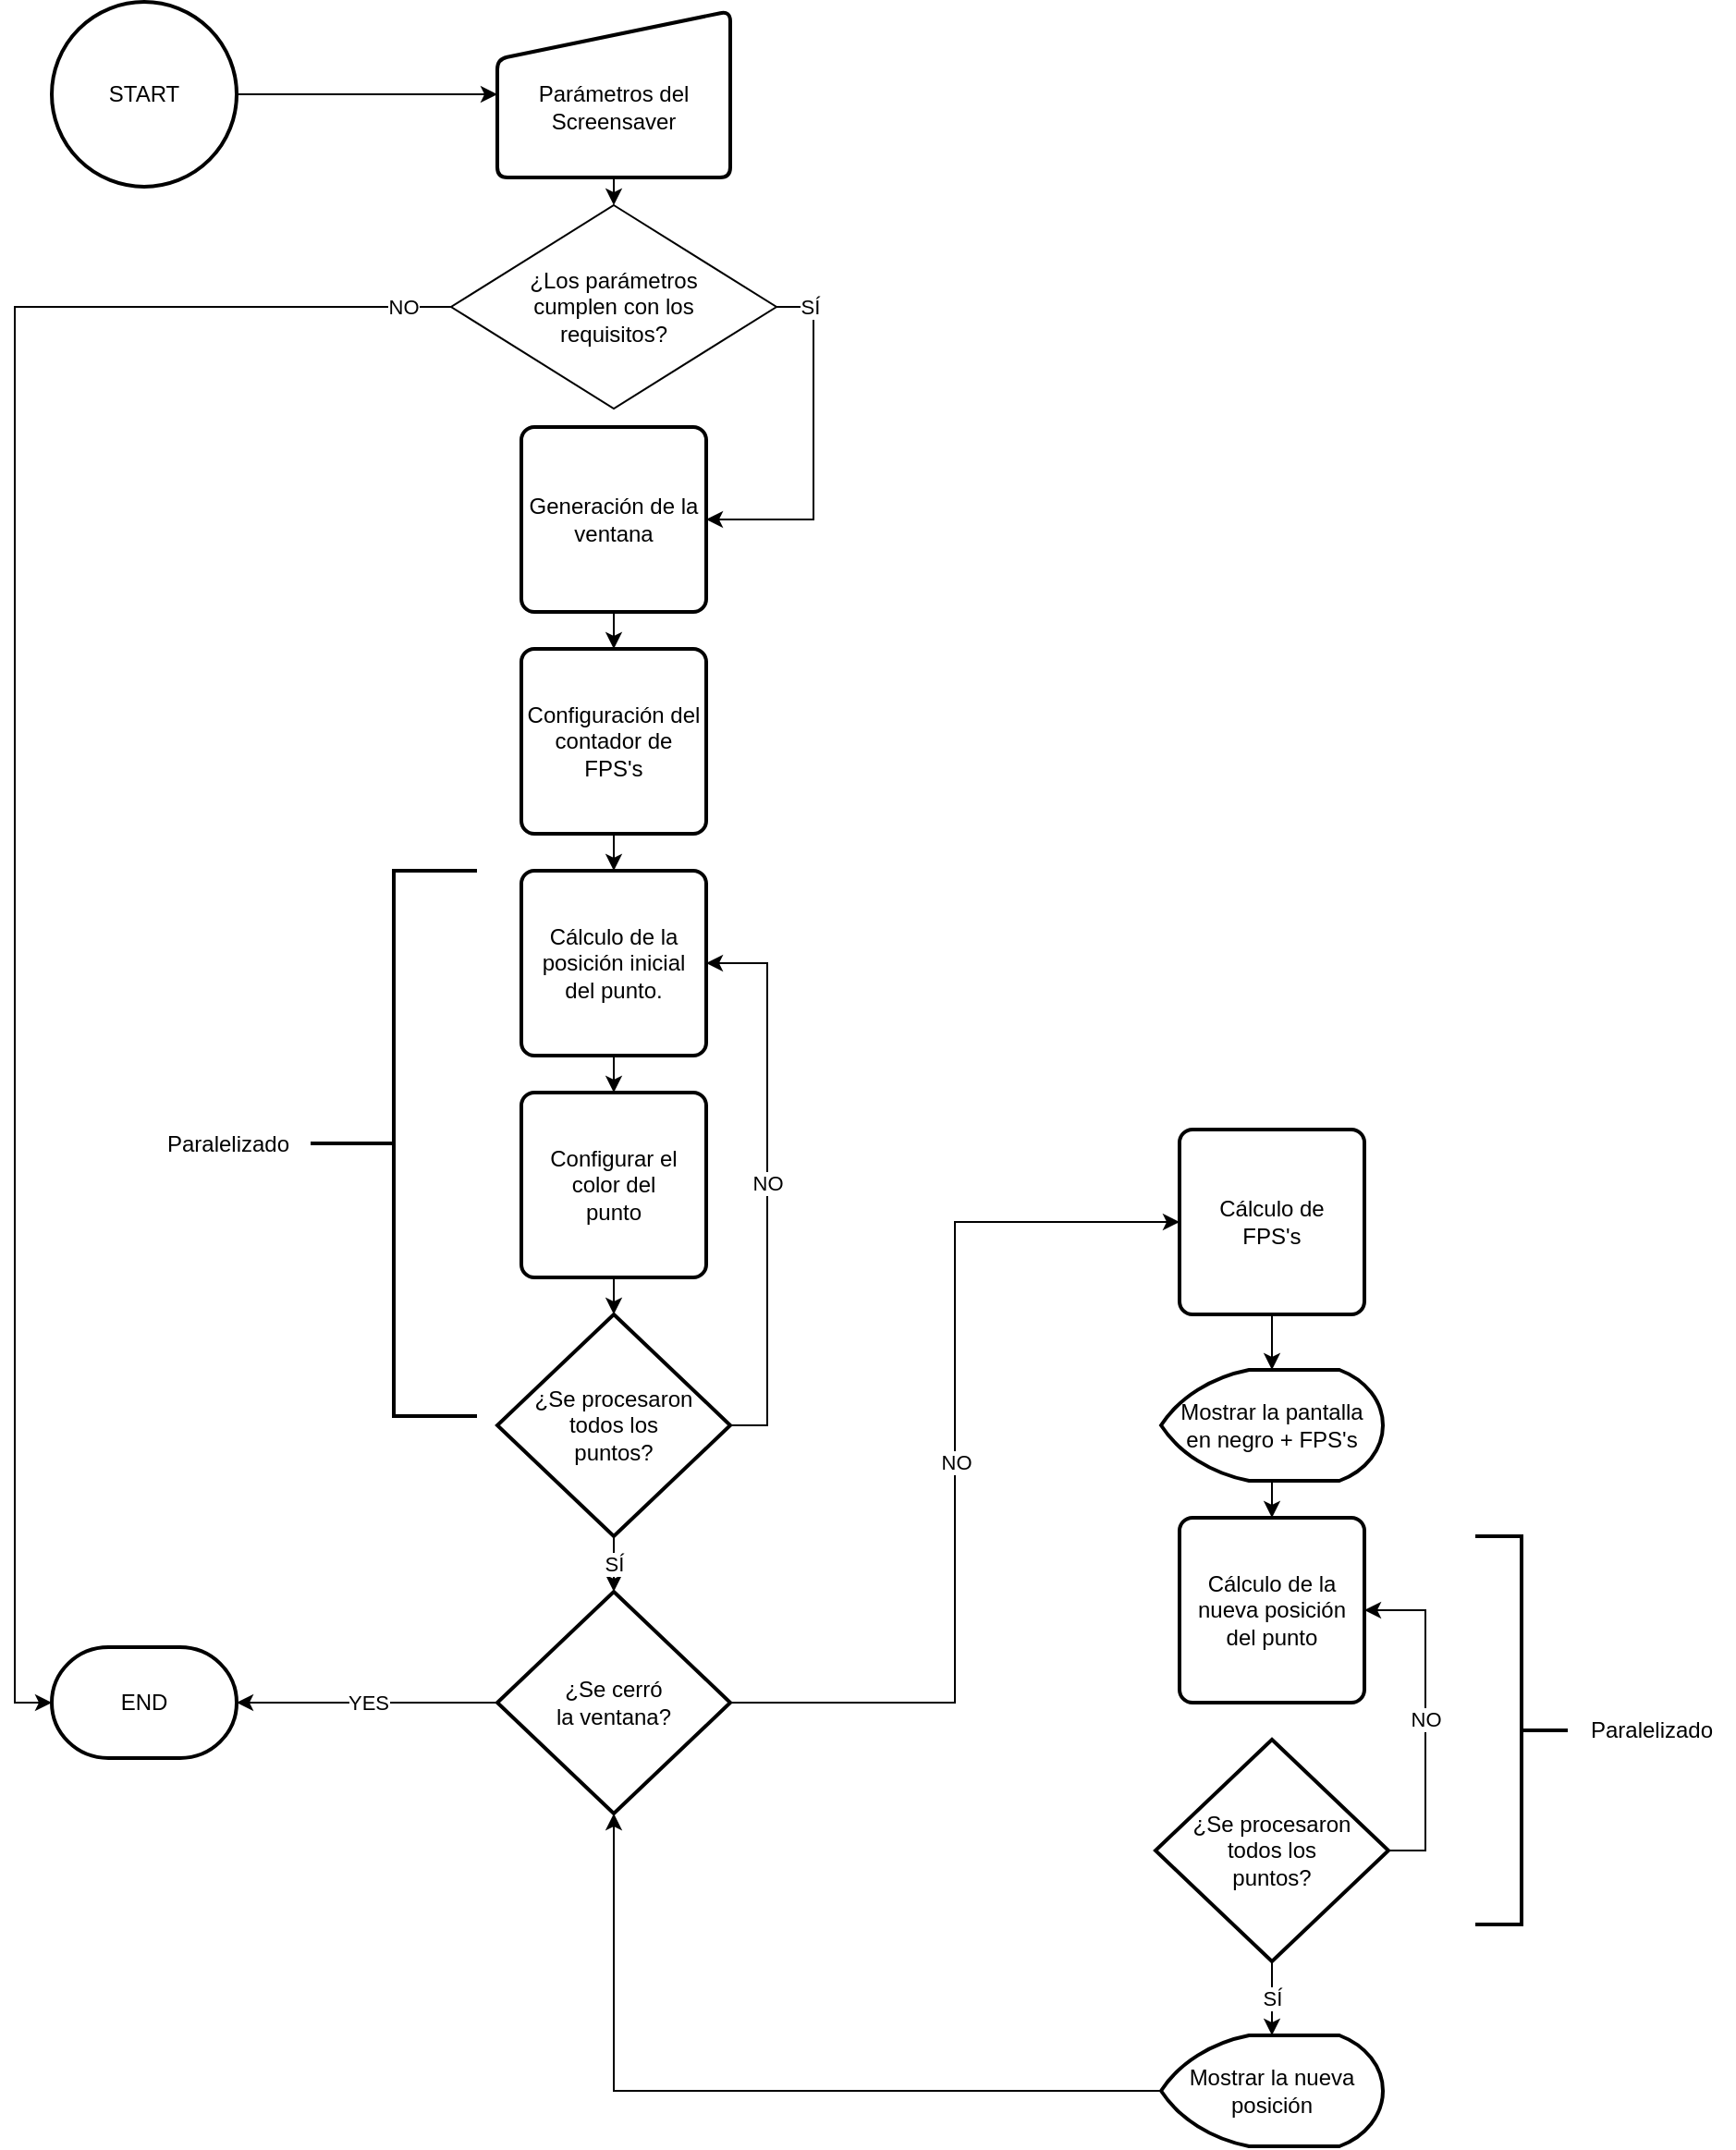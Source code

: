 <mxfile version="24.7.10">
  <diagram name="Página-1" id="CAY9cGmKcOnxc8L-JF2B">
    <mxGraphModel dx="835" dy="1628" grid="1" gridSize="10" guides="1" tooltips="1" connect="1" arrows="1" fold="1" page="1" pageScale="1" pageWidth="827" pageHeight="1169" math="0" shadow="0">
      <root>
        <mxCell id="0" />
        <mxCell id="1" parent="0" />
        <mxCell id="NyGYq-0gwdOVIpwcy1Ly-1" style="edgeStyle=orthogonalEdgeStyle;rounded=0;orthogonalLoop=1;jettySize=auto;html=1;exitX=1;exitY=0.5;exitDx=0;exitDy=0;exitPerimeter=0;entryX=0;entryY=0.5;entryDx=0;entryDy=0;" edge="1" parent="1" source="B5eHFgsUuDrGUnXM7KJn-1" target="B5eHFgsUuDrGUnXM7KJn-2">
          <mxGeometry relative="1" as="geometry" />
        </mxCell>
        <mxCell id="B5eHFgsUuDrGUnXM7KJn-1" value="START" style="strokeWidth=2;html=1;shape=mxgraph.flowchart.start_2;whiteSpace=wrap;" parent="1" vertex="1">
          <mxGeometry x="110" width="100" height="100" as="geometry" />
        </mxCell>
        <mxCell id="NyGYq-0gwdOVIpwcy1Ly-3" style="edgeStyle=orthogonalEdgeStyle;rounded=0;orthogonalLoop=1;jettySize=auto;html=1;exitX=0.5;exitY=1;exitDx=0;exitDy=0;entryX=0.5;entryY=0;entryDx=0;entryDy=0;" edge="1" parent="1" source="B5eHFgsUuDrGUnXM7KJn-2" target="NyGYq-0gwdOVIpwcy1Ly-2">
          <mxGeometry relative="1" as="geometry" />
        </mxCell>
        <mxCell id="B5eHFgsUuDrGUnXM7KJn-2" value="&lt;div&gt;&lt;br&gt;&lt;/div&gt;Parámetros del Screensaver" style="html=1;strokeWidth=2;shape=manualInput;whiteSpace=wrap;rounded=1;size=26;arcSize=11;" parent="1" vertex="1">
          <mxGeometry x="351" y="5" width="126" height="90" as="geometry" />
        </mxCell>
        <mxCell id="B5eHFgsUuDrGUnXM7KJn-10" style="edgeStyle=orthogonalEdgeStyle;rounded=0;orthogonalLoop=1;jettySize=auto;html=1;exitX=0.5;exitY=1;exitDx=0;exitDy=0;entryX=0.5;entryY=0;entryDx=0;entryDy=0;" parent="1" source="B5eHFgsUuDrGUnXM7KJn-3" target="B5eHFgsUuDrGUnXM7KJn-9" edge="1">
          <mxGeometry relative="1" as="geometry" />
        </mxCell>
        <mxCell id="B5eHFgsUuDrGUnXM7KJn-3" value="Generación de la ventana" style="rounded=1;whiteSpace=wrap;html=1;absoluteArcSize=1;arcSize=14;strokeWidth=2;" parent="1" vertex="1">
          <mxGeometry x="364" y="230" width="100" height="100" as="geometry" />
        </mxCell>
        <mxCell id="B5eHFgsUuDrGUnXM7KJn-16" style="edgeStyle=orthogonalEdgeStyle;rounded=0;orthogonalLoop=1;jettySize=auto;html=1;exitX=0.5;exitY=1;exitDx=0;exitDy=0;entryX=0.5;entryY=0;entryDx=0;entryDy=0;" parent="1" source="B5eHFgsUuDrGUnXM7KJn-9" target="B5eHFgsUuDrGUnXM7KJn-12" edge="1">
          <mxGeometry relative="1" as="geometry" />
        </mxCell>
        <mxCell id="B5eHFgsUuDrGUnXM7KJn-9" value="Configuración del contador de FPS&#39;s" style="rounded=1;whiteSpace=wrap;html=1;absoluteArcSize=1;arcSize=14;strokeWidth=2;" parent="1" vertex="1">
          <mxGeometry x="364" y="350" width="100" height="100" as="geometry" />
        </mxCell>
        <mxCell id="B5eHFgsUuDrGUnXM7KJn-17" style="edgeStyle=orthogonalEdgeStyle;rounded=0;orthogonalLoop=1;jettySize=auto;html=1;exitX=0.5;exitY=1;exitDx=0;exitDy=0;entryX=0.5;entryY=0;entryDx=0;entryDy=0;" parent="1" source="B5eHFgsUuDrGUnXM7KJn-12" target="B5eHFgsUuDrGUnXM7KJn-14" edge="1">
          <mxGeometry relative="1" as="geometry" />
        </mxCell>
        <mxCell id="B5eHFgsUuDrGUnXM7KJn-12" value="Cálculo de la posición inicial&lt;div&gt;del punto.&lt;/div&gt;" style="rounded=1;whiteSpace=wrap;html=1;absoluteArcSize=1;arcSize=14;strokeWidth=2;" parent="1" vertex="1">
          <mxGeometry x="364" y="470" width="100" height="100" as="geometry" />
        </mxCell>
        <mxCell id="B5eHFgsUuDrGUnXM7KJn-14" value="Configurar el&lt;div&gt;color del&lt;/div&gt;&lt;div&gt;punto&lt;/div&gt;" style="rounded=1;whiteSpace=wrap;html=1;absoluteArcSize=1;arcSize=14;strokeWidth=2;" parent="1" vertex="1">
          <mxGeometry x="364" y="590" width="100" height="100" as="geometry" />
        </mxCell>
        <mxCell id="B5eHFgsUuDrGUnXM7KJn-19" value="NO" style="edgeStyle=orthogonalEdgeStyle;rounded=0;orthogonalLoop=1;jettySize=auto;html=1;exitX=1;exitY=0.5;exitDx=0;exitDy=0;exitPerimeter=0;entryX=1;entryY=0.5;entryDx=0;entryDy=0;" parent="1" source="B5eHFgsUuDrGUnXM7KJn-15" target="B5eHFgsUuDrGUnXM7KJn-12" edge="1">
          <mxGeometry relative="1" as="geometry" />
        </mxCell>
        <mxCell id="B5eHFgsUuDrGUnXM7KJn-15" value="¿Se procesaron&lt;div&gt;todos los&lt;div&gt;puntos?&lt;/div&gt;&lt;/div&gt;" style="strokeWidth=2;html=1;shape=mxgraph.flowchart.decision;whiteSpace=wrap;" parent="1" vertex="1">
          <mxGeometry x="351" y="710" width="126" height="120" as="geometry" />
        </mxCell>
        <mxCell id="B5eHFgsUuDrGUnXM7KJn-18" style="edgeStyle=orthogonalEdgeStyle;rounded=0;orthogonalLoop=1;jettySize=auto;html=1;exitX=0.5;exitY=1;exitDx=0;exitDy=0;entryX=0.5;entryY=0;entryDx=0;entryDy=0;entryPerimeter=0;" parent="1" source="B5eHFgsUuDrGUnXM7KJn-14" target="B5eHFgsUuDrGUnXM7KJn-15" edge="1">
          <mxGeometry relative="1" as="geometry" />
        </mxCell>
        <mxCell id="B5eHFgsUuDrGUnXM7KJn-25" value="NO" style="edgeStyle=orthogonalEdgeStyle;rounded=0;orthogonalLoop=1;jettySize=auto;html=1;exitX=1;exitY=0.5;exitDx=0;exitDy=0;exitPerimeter=0;entryX=0;entryY=0.5;entryDx=0;entryDy=0;" parent="1" source="B5eHFgsUuDrGUnXM7KJn-21" target="B5eHFgsUuDrGUnXM7KJn-23" edge="1">
          <mxGeometry relative="1" as="geometry" />
        </mxCell>
        <mxCell id="B5eHFgsUuDrGUnXM7KJn-21" value="¿Se cerró&lt;div&gt;la ventana?&lt;/div&gt;" style="strokeWidth=2;html=1;shape=mxgraph.flowchart.decision;whiteSpace=wrap;" parent="1" vertex="1">
          <mxGeometry x="351" y="860" width="126" height="120" as="geometry" />
        </mxCell>
        <mxCell id="B5eHFgsUuDrGUnXM7KJn-22" value="SÍ" style="edgeStyle=orthogonalEdgeStyle;rounded=0;orthogonalLoop=1;jettySize=auto;html=1;exitX=0.5;exitY=1;exitDx=0;exitDy=0;exitPerimeter=0;entryX=0.5;entryY=0;entryDx=0;entryDy=0;entryPerimeter=0;" parent="1" source="B5eHFgsUuDrGUnXM7KJn-15" target="B5eHFgsUuDrGUnXM7KJn-21" edge="1">
          <mxGeometry relative="1" as="geometry" />
        </mxCell>
        <mxCell id="B5eHFgsUuDrGUnXM7KJn-23" value="Cálculo de&lt;div&gt;FPS&#39;s&lt;/div&gt;" style="rounded=1;whiteSpace=wrap;html=1;absoluteArcSize=1;arcSize=14;strokeWidth=2;" parent="1" vertex="1">
          <mxGeometry x="720" y="610" width="100" height="100" as="geometry" />
        </mxCell>
        <mxCell id="B5eHFgsUuDrGUnXM7KJn-26" value="END" style="strokeWidth=2;html=1;shape=mxgraph.flowchart.terminator;whiteSpace=wrap;" parent="1" vertex="1">
          <mxGeometry x="110" y="890" width="100" height="60" as="geometry" />
        </mxCell>
        <mxCell id="B5eHFgsUuDrGUnXM7KJn-27" value="YES" style="edgeStyle=orthogonalEdgeStyle;rounded=0;orthogonalLoop=1;jettySize=auto;html=1;exitX=0;exitY=0.5;exitDx=0;exitDy=0;exitPerimeter=0;entryX=1;entryY=0.5;entryDx=0;entryDy=0;entryPerimeter=0;" parent="1" source="B5eHFgsUuDrGUnXM7KJn-21" target="B5eHFgsUuDrGUnXM7KJn-26" edge="1">
          <mxGeometry relative="1" as="geometry" />
        </mxCell>
        <mxCell id="B5eHFgsUuDrGUnXM7KJn-31" style="edgeStyle=orthogonalEdgeStyle;rounded=0;orthogonalLoop=1;jettySize=auto;html=1;exitX=0.5;exitY=1;exitDx=0;exitDy=0;exitPerimeter=0;entryX=0.5;entryY=0;entryDx=0;entryDy=0;" parent="1" source="B5eHFgsUuDrGUnXM7KJn-28" target="B5eHFgsUuDrGUnXM7KJn-30" edge="1">
          <mxGeometry relative="1" as="geometry" />
        </mxCell>
        <mxCell id="B5eHFgsUuDrGUnXM7KJn-28" value="Mostrar la pantalla en&amp;nbsp;&lt;span style=&quot;background-color: initial;&quot;&gt;negro + FPS&#39;s&lt;/span&gt;" style="strokeWidth=2;html=1;shape=mxgraph.flowchart.display;whiteSpace=wrap;" parent="1" vertex="1">
          <mxGeometry x="710" y="740" width="120" height="60" as="geometry" />
        </mxCell>
        <mxCell id="B5eHFgsUuDrGUnXM7KJn-29" style="edgeStyle=orthogonalEdgeStyle;rounded=0;orthogonalLoop=1;jettySize=auto;html=1;exitX=0.5;exitY=1;exitDx=0;exitDy=0;entryX=0.5;entryY=0;entryDx=0;entryDy=0;entryPerimeter=0;" parent="1" source="B5eHFgsUuDrGUnXM7KJn-23" target="B5eHFgsUuDrGUnXM7KJn-28" edge="1">
          <mxGeometry relative="1" as="geometry" />
        </mxCell>
        <mxCell id="B5eHFgsUuDrGUnXM7KJn-30" value="Cálculo de la&lt;div&gt;nueva posición&lt;/div&gt;&lt;div&gt;del punto&lt;/div&gt;" style="rounded=1;whiteSpace=wrap;html=1;absoluteArcSize=1;arcSize=14;strokeWidth=2;" parent="1" vertex="1">
          <mxGeometry x="720" y="820" width="100" height="100" as="geometry" />
        </mxCell>
        <mxCell id="B5eHFgsUuDrGUnXM7KJn-35" value="NO" style="edgeStyle=orthogonalEdgeStyle;rounded=0;orthogonalLoop=1;jettySize=auto;html=1;exitX=1;exitY=0.5;exitDx=0;exitDy=0;exitPerimeter=0;entryX=1;entryY=0.5;entryDx=0;entryDy=0;" parent="1" source="B5eHFgsUuDrGUnXM7KJn-34" target="B5eHFgsUuDrGUnXM7KJn-30" edge="1">
          <mxGeometry relative="1" as="geometry" />
        </mxCell>
        <mxCell id="B5eHFgsUuDrGUnXM7KJn-34" value="¿Se procesaron&lt;div&gt;todos los&lt;div&gt;puntos?&lt;/div&gt;&lt;/div&gt;" style="strokeWidth=2;html=1;shape=mxgraph.flowchart.decision;whiteSpace=wrap;" parent="1" vertex="1">
          <mxGeometry x="707" y="940" width="126" height="120" as="geometry" />
        </mxCell>
        <mxCell id="B5eHFgsUuDrGUnXM7KJn-38" value="Mostrar la nueva&lt;div&gt;posición&lt;/div&gt;" style="strokeWidth=2;html=1;shape=mxgraph.flowchart.display;whiteSpace=wrap;" parent="1" vertex="1">
          <mxGeometry x="710" y="1100" width="120" height="60" as="geometry" />
        </mxCell>
        <mxCell id="B5eHFgsUuDrGUnXM7KJn-39" value="SÍ" style="edgeStyle=orthogonalEdgeStyle;rounded=0;orthogonalLoop=1;jettySize=auto;html=1;exitX=0.5;exitY=1;exitDx=0;exitDy=0;exitPerimeter=0;entryX=0.5;entryY=0;entryDx=0;entryDy=0;entryPerimeter=0;" parent="1" source="B5eHFgsUuDrGUnXM7KJn-34" target="B5eHFgsUuDrGUnXM7KJn-38" edge="1">
          <mxGeometry relative="1" as="geometry" />
        </mxCell>
        <mxCell id="B5eHFgsUuDrGUnXM7KJn-40" style="edgeStyle=orthogonalEdgeStyle;rounded=0;orthogonalLoop=1;jettySize=auto;html=1;exitX=0;exitY=0.5;exitDx=0;exitDy=0;exitPerimeter=0;entryX=0.5;entryY=1;entryDx=0;entryDy=0;entryPerimeter=0;" parent="1" source="B5eHFgsUuDrGUnXM7KJn-38" target="B5eHFgsUuDrGUnXM7KJn-21" edge="1">
          <mxGeometry relative="1" as="geometry" />
        </mxCell>
        <mxCell id="NyGYq-0gwdOVIpwcy1Ly-12" value="SÍ" style="edgeStyle=orthogonalEdgeStyle;rounded=0;orthogonalLoop=1;jettySize=auto;html=1;exitX=1;exitY=0.5;exitDx=0;exitDy=0;entryX=1;entryY=0.5;entryDx=0;entryDy=0;" edge="1" parent="1" source="NyGYq-0gwdOVIpwcy1Ly-2" target="B5eHFgsUuDrGUnXM7KJn-3">
          <mxGeometry x="-0.814" relative="1" as="geometry">
            <mxPoint as="offset" />
          </mxGeometry>
        </mxCell>
        <mxCell id="NyGYq-0gwdOVIpwcy1Ly-2" value="&lt;div&gt;&lt;span style=&quot;background-color: initial;&quot;&gt;¿Los parámetros&lt;/span&gt;&lt;br&gt;&lt;/div&gt;&lt;div&gt;cumplen con los&lt;/div&gt;&lt;div&gt;requisitos?&lt;/div&gt;" style="rhombus;whiteSpace=wrap;html=1;" vertex="1" parent="1">
          <mxGeometry x="326" y="110" width="176" height="110" as="geometry" />
        </mxCell>
        <mxCell id="NyGYq-0gwdOVIpwcy1Ly-6" value="" style="strokeWidth=2;html=1;shape=mxgraph.flowchart.annotation_2;align=left;labelPosition=right;pointerEvents=1;rotation=0;" vertex="1" parent="1">
          <mxGeometry x="250" y="470" width="90" height="295" as="geometry" />
        </mxCell>
        <mxCell id="NyGYq-0gwdOVIpwcy1Ly-7" value="Paralelizado" style="text;html=1;align=center;verticalAlign=middle;resizable=0;points=[];autosize=1;strokeColor=none;fillColor=none;" vertex="1" parent="1">
          <mxGeometry x="160" y="602.5" width="90" height="30" as="geometry" />
        </mxCell>
        <mxCell id="NyGYq-0gwdOVIpwcy1Ly-8" value="" style="strokeWidth=2;html=1;shape=mxgraph.flowchart.annotation_2;align=left;labelPosition=right;pointerEvents=1;rotation=-180;" vertex="1" parent="1">
          <mxGeometry x="880" y="830" width="50" height="210" as="geometry" />
        </mxCell>
        <mxCell id="NyGYq-0gwdOVIpwcy1Ly-9" value="Paralelizado" style="text;html=1;align=center;verticalAlign=middle;resizable=0;points=[];autosize=1;strokeColor=none;fillColor=none;" vertex="1" parent="1">
          <mxGeometry x="930" y="920" width="90" height="30" as="geometry" />
        </mxCell>
        <mxCell id="NyGYq-0gwdOVIpwcy1Ly-13" value="NO" style="edgeStyle=orthogonalEdgeStyle;rounded=0;orthogonalLoop=1;jettySize=auto;html=1;exitX=0;exitY=0.5;exitDx=0;exitDy=0;entryX=0;entryY=0.5;entryDx=0;entryDy=0;entryPerimeter=0;" edge="1" parent="1" source="NyGYq-0gwdOVIpwcy1Ly-2" target="B5eHFgsUuDrGUnXM7KJn-26">
          <mxGeometry x="-0.949" relative="1" as="geometry">
            <mxPoint as="offset" />
          </mxGeometry>
        </mxCell>
      </root>
    </mxGraphModel>
  </diagram>
</mxfile>

